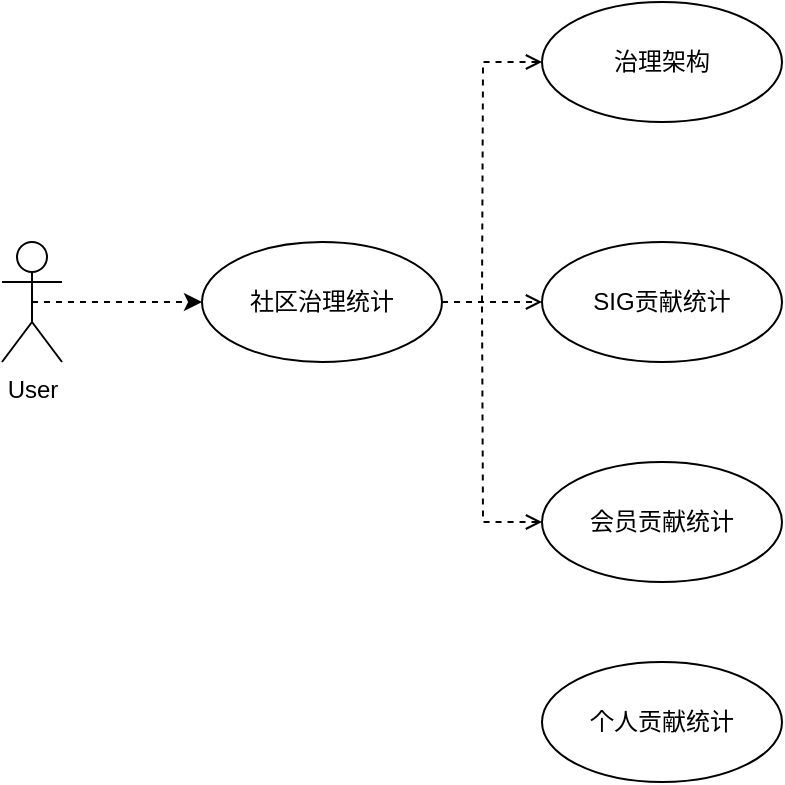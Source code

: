 <mxfile version="20.5.1" type="github">
  <diagram id="L9bw6_B2dqBHTGccsVhS" name="第 1 页">
    <mxGraphModel dx="1422" dy="748" grid="1" gridSize="10" guides="1" tooltips="1" connect="1" arrows="1" fold="1" page="1" pageScale="1" pageWidth="827" pageHeight="1169" math="0" shadow="0">
      <root>
        <mxCell id="0" />
        <mxCell id="1" parent="0" />
        <mxCell id="lkyu5UKQO3-NXyezEPp3-1" style="edgeStyle=orthogonalEdgeStyle;rounded=0;orthogonalLoop=1;jettySize=auto;html=1;exitX=0.5;exitY=0.5;exitDx=0;exitDy=0;exitPerimeter=0;entryX=0;entryY=0.5;entryDx=0;entryDy=0;dashed=1;" edge="1" parent="1" source="lkyu5UKQO3-NXyezEPp3-2" target="lkyu5UKQO3-NXyezEPp3-4">
          <mxGeometry relative="1" as="geometry" />
        </mxCell>
        <mxCell id="lkyu5UKQO3-NXyezEPp3-2" value="User" style="shape=umlActor;verticalLabelPosition=bottom;verticalAlign=top;html=1;outlineConnect=0;" vertex="1" parent="1">
          <mxGeometry x="180" y="270" width="30" height="60" as="geometry" />
        </mxCell>
        <mxCell id="lkyu5UKQO3-NXyezEPp3-3" style="edgeStyle=orthogonalEdgeStyle;rounded=0;orthogonalLoop=1;jettySize=auto;html=1;exitX=1;exitY=0.5;exitDx=0;exitDy=0;entryX=0;entryY=0.5;entryDx=0;entryDy=0;dashed=1;startArrow=none;startFill=0;endArrow=open;endFill=0;" edge="1" parent="1" source="lkyu5UKQO3-NXyezEPp3-4" target="lkyu5UKQO3-NXyezEPp3-7">
          <mxGeometry relative="1" as="geometry" />
        </mxCell>
        <mxCell id="lkyu5UKQO3-NXyezEPp3-4" value="社区治理统计" style="ellipse;whiteSpace=wrap;html=1;" vertex="1" parent="1">
          <mxGeometry x="280" y="270" width="120" height="60" as="geometry" />
        </mxCell>
        <mxCell id="lkyu5UKQO3-NXyezEPp3-5" style="edgeStyle=orthogonalEdgeStyle;rounded=0;orthogonalLoop=1;jettySize=auto;html=1;exitX=0;exitY=0.5;exitDx=0;exitDy=0;dashed=1;startArrow=open;startFill=0;endArrow=none;endFill=0;" edge="1" parent="1" source="lkyu5UKQO3-NXyezEPp3-6">
          <mxGeometry relative="1" as="geometry">
            <mxPoint x="420" y="300" as="targetPoint" />
          </mxGeometry>
        </mxCell>
        <mxCell id="lkyu5UKQO3-NXyezEPp3-6" value="治理架构" style="ellipse;whiteSpace=wrap;html=1;" vertex="1" parent="1">
          <mxGeometry x="450" y="150" width="120" height="60" as="geometry" />
        </mxCell>
        <mxCell id="lkyu5UKQO3-NXyezEPp3-7" value="SIG贡献统计" style="ellipse;whiteSpace=wrap;html=1;" vertex="1" parent="1">
          <mxGeometry x="450" y="270" width="120" height="60" as="geometry" />
        </mxCell>
        <mxCell id="lkyu5UKQO3-NXyezEPp3-8" style="edgeStyle=orthogonalEdgeStyle;rounded=0;orthogonalLoop=1;jettySize=auto;html=1;exitX=0;exitY=0.5;exitDx=0;exitDy=0;dashed=1;startArrow=open;startFill=0;endArrow=none;endFill=0;" edge="1" parent="1" source="lkyu5UKQO3-NXyezEPp3-9">
          <mxGeometry relative="1" as="geometry">
            <mxPoint x="420" y="300" as="targetPoint" />
          </mxGeometry>
        </mxCell>
        <mxCell id="lkyu5UKQO3-NXyezEPp3-9" value="会员贡献统计" style="ellipse;whiteSpace=wrap;html=1;" vertex="1" parent="1">
          <mxGeometry x="450" y="380" width="120" height="60" as="geometry" />
        </mxCell>
        <mxCell id="lkyu5UKQO3-NXyezEPp3-10" value="个人贡献统计" style="ellipse;whiteSpace=wrap;html=1;" vertex="1" parent="1">
          <mxGeometry x="450" y="480" width="120" height="60" as="geometry" />
        </mxCell>
      </root>
    </mxGraphModel>
  </diagram>
</mxfile>
